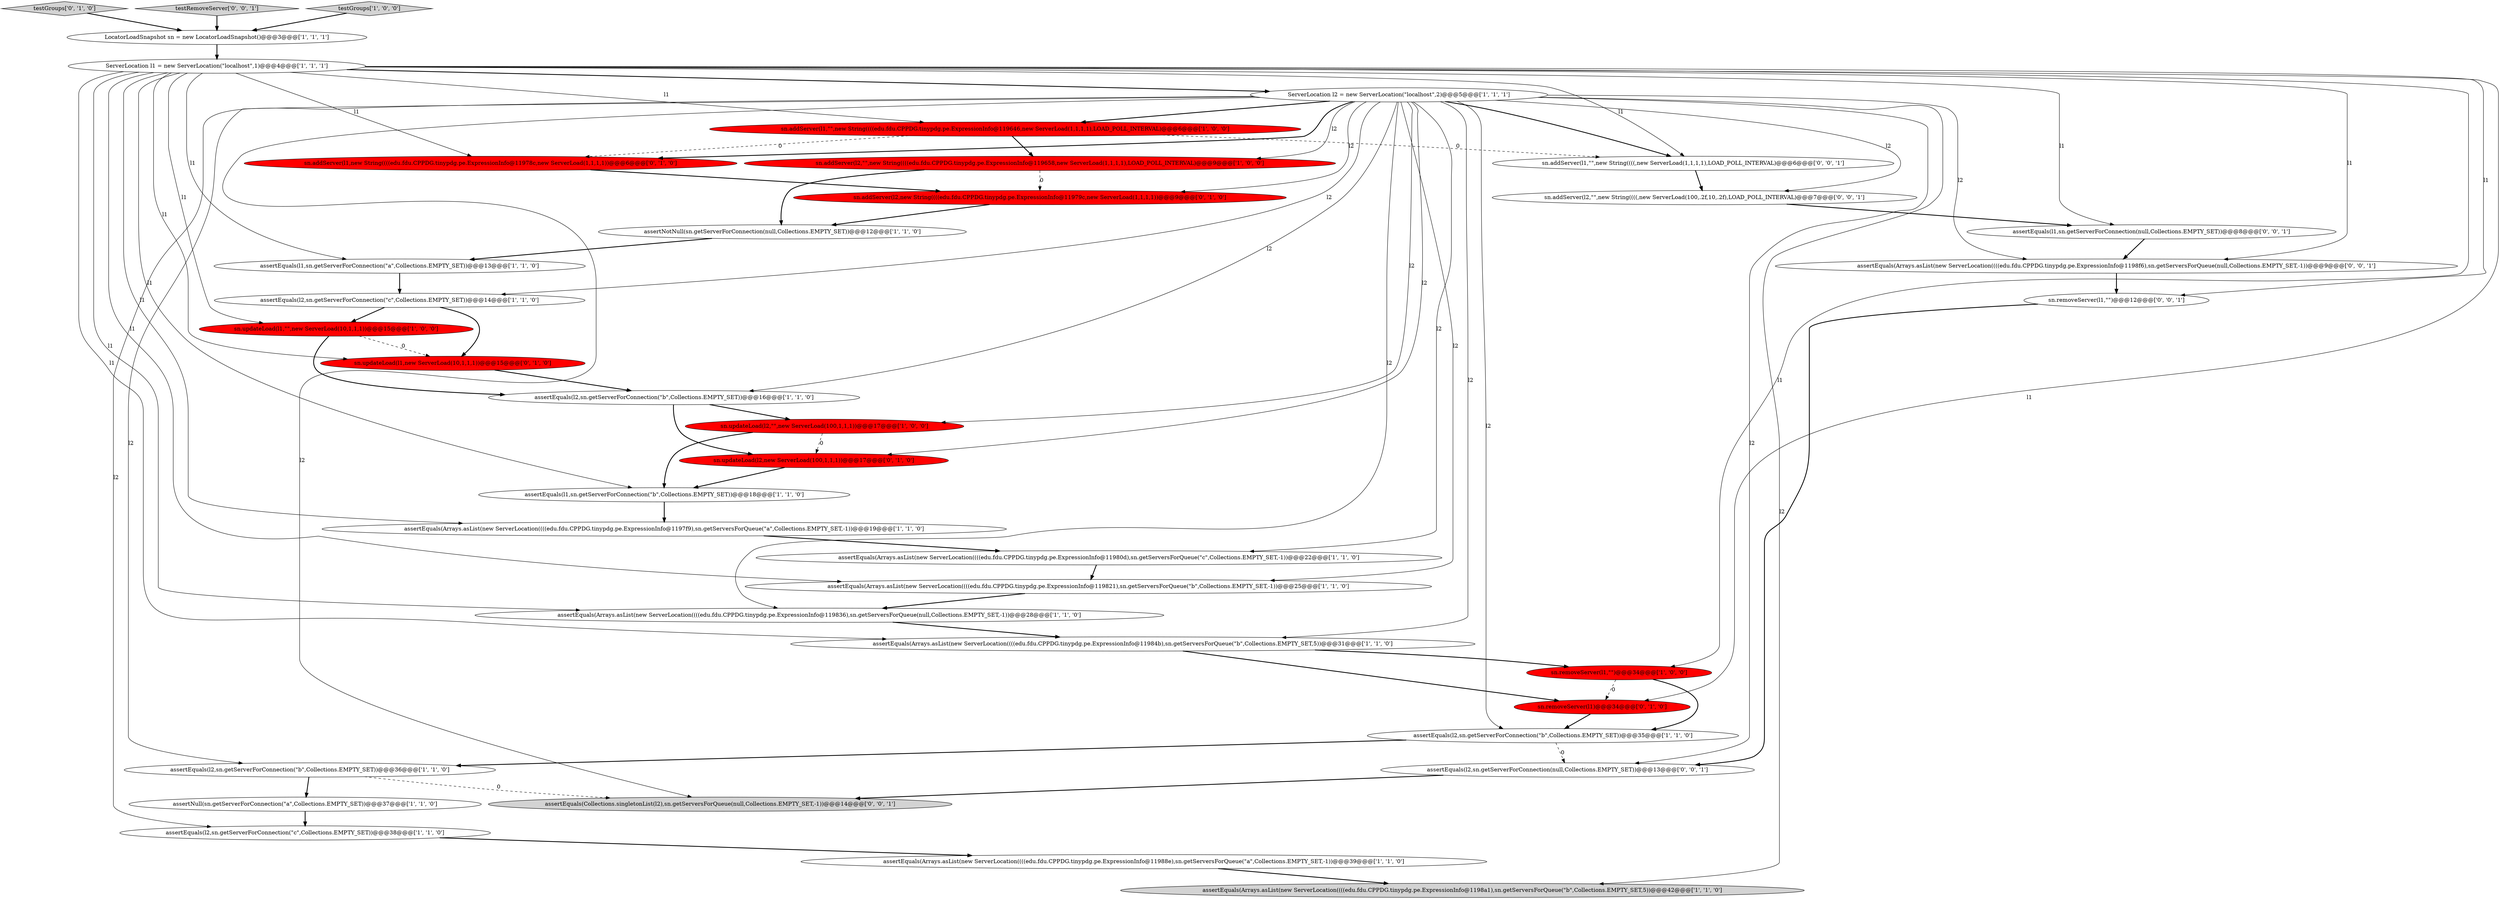 digraph {
26 [style = filled, label = "sn.updateLoad(l1,new ServerLoad(10,1,1,1))@@@15@@@['0', '1', '0']", fillcolor = red, shape = ellipse image = "AAA1AAABBB2BBB"];
19 [style = filled, label = "assertEquals(l2,sn.getServerForConnection(\"b\",Collections.EMPTY_SET))@@@35@@@['1', '1', '0']", fillcolor = white, shape = ellipse image = "AAA0AAABBB1BBB"];
23 [style = filled, label = "assertEquals(Arrays.asList(new ServerLocation((((edu.fdu.CPPDG.tinypdg.pe.ExpressionInfo@119821),sn.getServersForQueue(\"b\",Collections.EMPTY_SET,-1))@@@25@@@['1', '1', '0']", fillcolor = white, shape = ellipse image = "AAA0AAABBB1BBB"];
15 [style = filled, label = "sn.updateLoad(l1,\"\",new ServerLoad(10,1,1,1))@@@15@@@['1', '0', '0']", fillcolor = red, shape = ellipse image = "AAA1AAABBB1BBB"];
33 [style = filled, label = "sn.addServer(l2,\"\",new String((((,new ServerLoad(100,.2f,10,.2f),LOAD_POLL_INTERVAL)@@@7@@@['0', '0', '1']", fillcolor = white, shape = ellipse image = "AAA0AAABBB3BBB"];
5 [style = filled, label = "assertEquals(l2,sn.getServerForConnection(\"b\",Collections.EMPTY_SET))@@@36@@@['1', '1', '0']", fillcolor = white, shape = ellipse image = "AAA0AAABBB1BBB"];
24 [style = filled, label = "assertNull(sn.getServerForConnection(\"a\",Collections.EMPTY_SET))@@@37@@@['1', '1', '0']", fillcolor = white, shape = ellipse image = "AAA0AAABBB1BBB"];
22 [style = filled, label = "sn.addServer(l2,\"\",new String((((edu.fdu.CPPDG.tinypdg.pe.ExpressionInfo@119658,new ServerLoad(1,1,1,1),LOAD_POLL_INTERVAL)@@@9@@@['1', '0', '0']", fillcolor = red, shape = ellipse image = "AAA1AAABBB1BBB"];
28 [style = filled, label = "testGroups['0', '1', '0']", fillcolor = lightgray, shape = diamond image = "AAA0AAABBB2BBB"];
18 [style = filled, label = "assertEquals(l1,sn.getServerForConnection(\"a\",Collections.EMPTY_SET))@@@13@@@['1', '1', '0']", fillcolor = white, shape = ellipse image = "AAA0AAABBB1BBB"];
14 [style = filled, label = "assertEquals(Arrays.asList(new ServerLocation((((edu.fdu.CPPDG.tinypdg.pe.ExpressionInfo@11988e),sn.getServersForQueue(\"a\",Collections.EMPTY_SET,-1))@@@39@@@['1', '1', '0']", fillcolor = white, shape = ellipse image = "AAA0AAABBB1BBB"];
34 [style = filled, label = "assertEquals(l1,sn.getServerForConnection(null,Collections.EMPTY_SET))@@@8@@@['0', '0', '1']", fillcolor = white, shape = ellipse image = "AAA0AAABBB3BBB"];
6 [style = filled, label = "assertEquals(l2,sn.getServerForConnection(\"c\",Collections.EMPTY_SET))@@@38@@@['1', '1', '0']", fillcolor = white, shape = ellipse image = "AAA0AAABBB1BBB"];
31 [style = filled, label = "sn.addServer(l1,\"\",new String((((,new ServerLoad(1,1,1,1),LOAD_POLL_INTERVAL)@@@6@@@['0', '0', '1']", fillcolor = white, shape = ellipse image = "AAA0AAABBB3BBB"];
13 [style = filled, label = "assertEquals(Arrays.asList(new ServerLocation((((edu.fdu.CPPDG.tinypdg.pe.ExpressionInfo@1197f9),sn.getServersForQueue(\"a\",Collections.EMPTY_SET,-1))@@@19@@@['1', '1', '0']", fillcolor = white, shape = ellipse image = "AAA0AAABBB1BBB"];
8 [style = filled, label = "LocatorLoadSnapshot sn = new LocatorLoadSnapshot()@@@3@@@['1', '1', '1']", fillcolor = white, shape = ellipse image = "AAA0AAABBB1BBB"];
12 [style = filled, label = "assertEquals(Arrays.asList(new ServerLocation((((edu.fdu.CPPDG.tinypdg.pe.ExpressionInfo@11980d),sn.getServersForQueue(\"c\",Collections.EMPTY_SET,-1))@@@22@@@['1', '1', '0']", fillcolor = white, shape = ellipse image = "AAA0AAABBB1BBB"];
32 [style = filled, label = "testRemoveServer['0', '0', '1']", fillcolor = lightgray, shape = diamond image = "AAA0AAABBB3BBB"];
1 [style = filled, label = "ServerLocation l1 = new ServerLocation(\"localhost\",1)@@@4@@@['1', '1', '1']", fillcolor = white, shape = ellipse image = "AAA0AAABBB1BBB"];
16 [style = filled, label = "sn.updateLoad(l2,\"\",new ServerLoad(100,1,1,1))@@@17@@@['1', '0', '0']", fillcolor = red, shape = ellipse image = "AAA1AAABBB1BBB"];
10 [style = filled, label = "testGroups['1', '0', '0']", fillcolor = lightgray, shape = diamond image = "AAA0AAABBB1BBB"];
21 [style = filled, label = "assertEquals(Arrays.asList(new ServerLocation((((edu.fdu.CPPDG.tinypdg.pe.ExpressionInfo@1198a1),sn.getServersForQueue(\"b\",Collections.EMPTY_SET,5))@@@42@@@['1', '1', '0']", fillcolor = lightgray, shape = ellipse image = "AAA0AAABBB1BBB"];
17 [style = filled, label = "assertEquals(l2,sn.getServerForConnection(\"b\",Collections.EMPTY_SET))@@@16@@@['1', '1', '0']", fillcolor = white, shape = ellipse image = "AAA0AAABBB1BBB"];
35 [style = filled, label = "assertEquals(Collections.singletonList(l2),sn.getServersForQueue(null,Collections.EMPTY_SET,-1))@@@14@@@['0', '0', '1']", fillcolor = lightgray, shape = ellipse image = "AAA0AAABBB3BBB"];
11 [style = filled, label = "assertNotNull(sn.getServerForConnection(null,Collections.EMPTY_SET))@@@12@@@['1', '1', '0']", fillcolor = white, shape = ellipse image = "AAA0AAABBB1BBB"];
27 [style = filled, label = "sn.removeServer(l1)@@@34@@@['0', '1', '0']", fillcolor = red, shape = ellipse image = "AAA1AAABBB2BBB"];
7 [style = filled, label = "sn.addServer(l1,\"\",new String((((edu.fdu.CPPDG.tinypdg.pe.ExpressionInfo@119646,new ServerLoad(1,1,1,1),LOAD_POLL_INTERVAL)@@@6@@@['1', '0', '0']", fillcolor = red, shape = ellipse image = "AAA1AAABBB1BBB"];
37 [style = filled, label = "assertEquals(Arrays.asList(new ServerLocation((((edu.fdu.CPPDG.tinypdg.pe.ExpressionInfo@1198f6),sn.getServersForQueue(null,Collections.EMPTY_SET,-1))@@@9@@@['0', '0', '1']", fillcolor = white, shape = ellipse image = "AAA0AAABBB3BBB"];
2 [style = filled, label = "assertEquals(l1,sn.getServerForConnection(\"b\",Collections.EMPTY_SET))@@@18@@@['1', '1', '0']", fillcolor = white, shape = ellipse image = "AAA0AAABBB1BBB"];
36 [style = filled, label = "sn.removeServer(l1,\"\")@@@12@@@['0', '0', '1']", fillcolor = white, shape = ellipse image = "AAA0AAABBB3BBB"];
9 [style = filled, label = "assertEquals(Arrays.asList(new ServerLocation((((edu.fdu.CPPDG.tinypdg.pe.ExpressionInfo@119836),sn.getServersForQueue(null,Collections.EMPTY_SET,-1))@@@28@@@['1', '1', '0']", fillcolor = white, shape = ellipse image = "AAA0AAABBB1BBB"];
3 [style = filled, label = "assertEquals(Arrays.asList(new ServerLocation((((edu.fdu.CPPDG.tinypdg.pe.ExpressionInfo@11984b),sn.getServersForQueue(\"b\",Collections.EMPTY_SET,5))@@@31@@@['1', '1', '0']", fillcolor = white, shape = ellipse image = "AAA0AAABBB1BBB"];
29 [style = filled, label = "sn.addServer(l1,new String((((edu.fdu.CPPDG.tinypdg.pe.ExpressionInfo@11978c,new ServerLoad(1,1,1,1))@@@6@@@['0', '1', '0']", fillcolor = red, shape = ellipse image = "AAA1AAABBB2BBB"];
25 [style = filled, label = "sn.updateLoad(l2,new ServerLoad(100,1,1,1))@@@17@@@['0', '1', '0']", fillcolor = red, shape = ellipse image = "AAA1AAABBB2BBB"];
38 [style = filled, label = "assertEquals(l2,sn.getServerForConnection(null,Collections.EMPTY_SET))@@@13@@@['0', '0', '1']", fillcolor = white, shape = ellipse image = "AAA0AAABBB3BBB"];
30 [style = filled, label = "sn.addServer(l2,new String((((edu.fdu.CPPDG.tinypdg.pe.ExpressionInfo@11979c,new ServerLoad(1,1,1,1))@@@9@@@['0', '1', '0']", fillcolor = red, shape = ellipse image = "AAA1AAABBB2BBB"];
20 [style = filled, label = "ServerLocation l2 = new ServerLocation(\"localhost\",2)@@@5@@@['1', '1', '1']", fillcolor = white, shape = ellipse image = "AAA0AAABBB1BBB"];
4 [style = filled, label = "assertEquals(l2,sn.getServerForConnection(\"c\",Collections.EMPTY_SET))@@@14@@@['1', '1', '0']", fillcolor = white, shape = ellipse image = "AAA0AAABBB1BBB"];
0 [style = filled, label = "sn.removeServer(l1,\"\")@@@34@@@['1', '0', '0']", fillcolor = red, shape = ellipse image = "AAA1AAABBB1BBB"];
20->6 [style = solid, label="l2"];
1->37 [style = solid, label="l1"];
17->25 [style = bold, label=""];
1->15 [style = solid, label="l1"];
1->26 [style = solid, label="l1"];
20->17 [style = solid, label="l2"];
1->3 [style = solid, label="l1"];
1->31 [style = solid, label="l1"];
37->36 [style = bold, label=""];
20->33 [style = solid, label="l2"];
26->17 [style = bold, label=""];
29->30 [style = bold, label=""];
20->29 [style = bold, label=""];
20->3 [style = solid, label="l2"];
0->19 [style = bold, label=""];
20->37 [style = solid, label="l2"];
20->12 [style = solid, label="l2"];
16->25 [style = dashed, label="0"];
4->15 [style = bold, label=""];
4->26 [style = bold, label=""];
1->20 [style = bold, label=""];
1->0 [style = solid, label="l1"];
7->31 [style = dashed, label="0"];
20->31 [style = bold, label=""];
1->27 [style = solid, label="l1"];
0->27 [style = dashed, label="0"];
16->2 [style = bold, label=""];
20->23 [style = solid, label="l2"];
25->2 [style = bold, label=""];
1->7 [style = solid, label="l1"];
11->18 [style = bold, label=""];
3->0 [style = bold, label=""];
1->23 [style = solid, label="l1"];
20->21 [style = solid, label="l2"];
3->27 [style = bold, label=""];
2->13 [style = bold, label=""];
1->13 [style = solid, label="l1"];
20->35 [style = solid, label="l2"];
6->14 [style = bold, label=""];
20->25 [style = solid, label="l2"];
8->1 [style = bold, label=""];
19->5 [style = bold, label=""];
7->22 [style = bold, label=""];
30->11 [style = bold, label=""];
15->17 [style = bold, label=""];
1->2 [style = solid, label="l1"];
32->8 [style = bold, label=""];
20->16 [style = solid, label="l2"];
13->12 [style = bold, label=""];
19->38 [style = dashed, label="0"];
18->4 [style = bold, label=""];
10->8 [style = bold, label=""];
34->37 [style = bold, label=""];
5->35 [style = dashed, label="0"];
20->19 [style = solid, label="l2"];
20->38 [style = solid, label="l2"];
1->29 [style = solid, label="l1"];
5->24 [style = bold, label=""];
31->33 [style = bold, label=""];
28->8 [style = bold, label=""];
1->34 [style = solid, label="l1"];
1->36 [style = solid, label="l1"];
22->30 [style = dashed, label="0"];
20->9 [style = solid, label="l2"];
15->26 [style = dashed, label="0"];
9->3 [style = bold, label=""];
20->4 [style = solid, label="l2"];
7->29 [style = dashed, label="0"];
12->23 [style = bold, label=""];
27->19 [style = bold, label=""];
1->18 [style = solid, label="l1"];
36->38 [style = bold, label=""];
20->22 [style = solid, label="l2"];
20->7 [style = bold, label=""];
20->5 [style = solid, label="l2"];
38->35 [style = bold, label=""];
24->6 [style = bold, label=""];
1->9 [style = solid, label="l1"];
23->9 [style = bold, label=""];
33->34 [style = bold, label=""];
22->11 [style = bold, label=""];
14->21 [style = bold, label=""];
17->16 [style = bold, label=""];
20->30 [style = solid, label="l2"];
}
